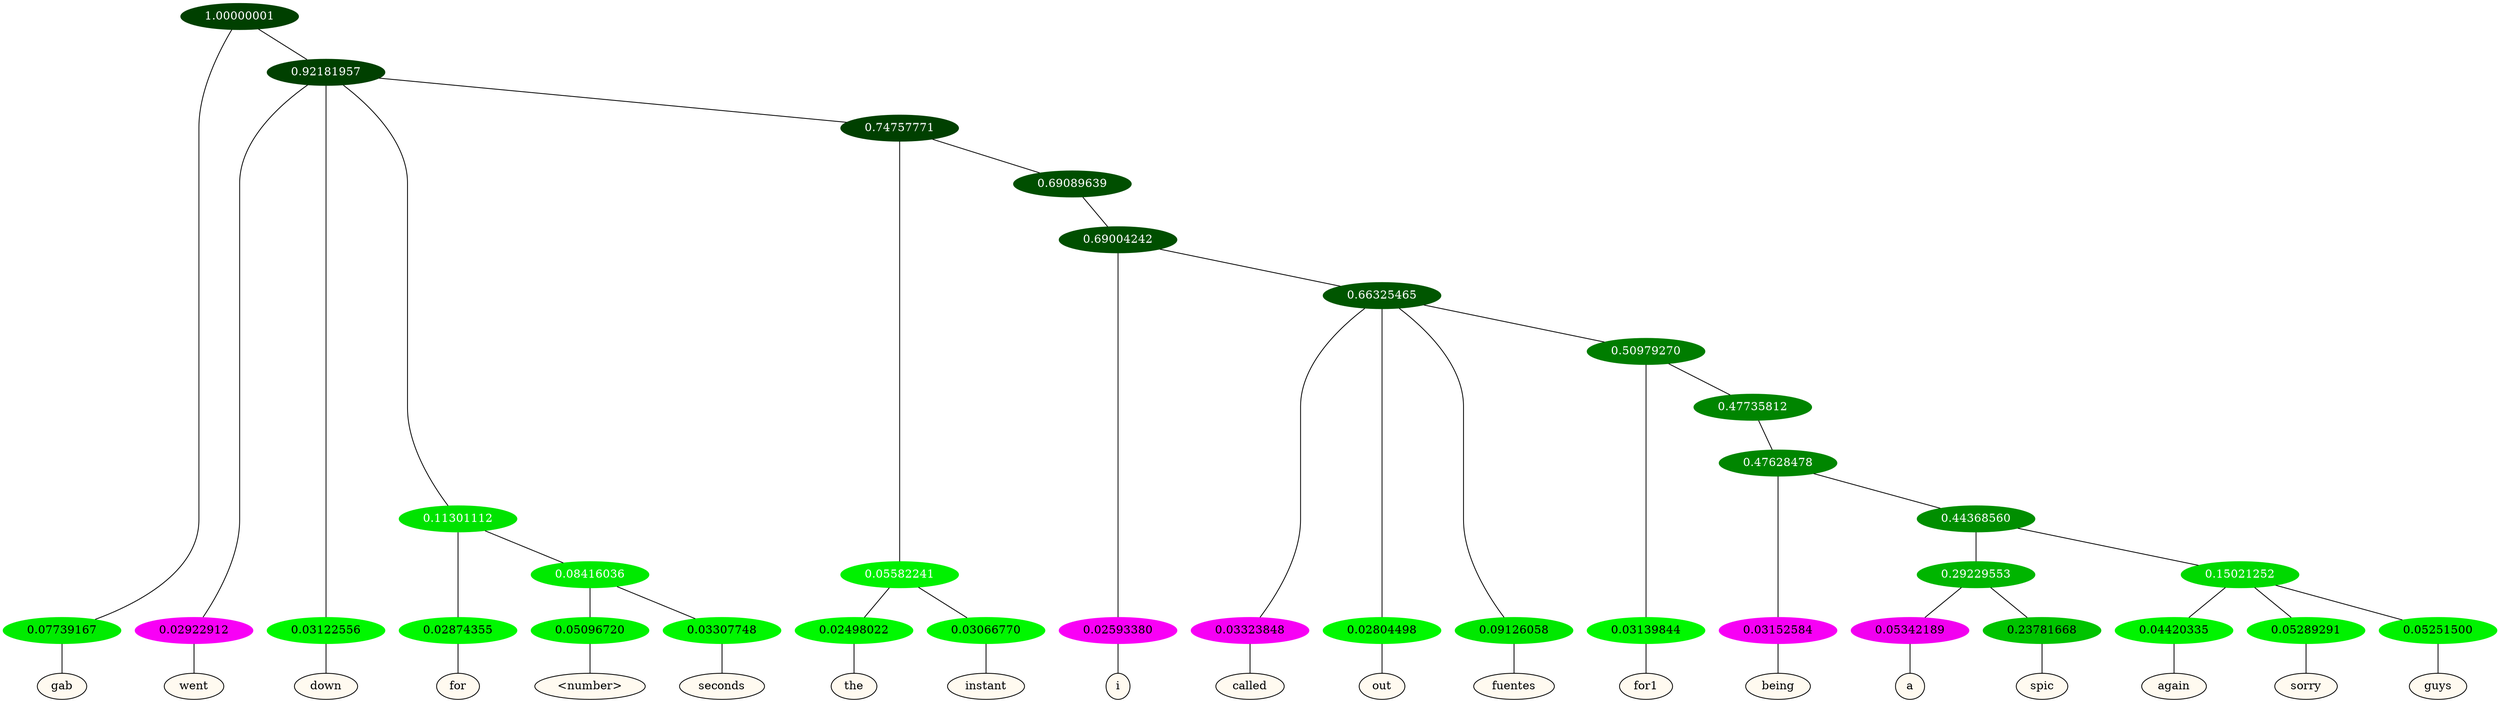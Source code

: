 graph {
	node [format=png height=0.15 nodesep=0.001 ordering=out overlap=prism overlap_scaling=0.01 ranksep=0.001 ratio=0.2 style=filled width=0.15]
	{
		rank=same
		a_w_1 [label=gab color=black fillcolor=floralwhite style="filled,solid"]
		a_w_3 [label=went color=black fillcolor=floralwhite style="filled,solid"]
		a_w_4 [label=down color=black fillcolor=floralwhite style="filled,solid"]
		a_w_7 [label=for color=black fillcolor=floralwhite style="filled,solid"]
		a_w_11 [label="\<number\>" color=black fillcolor=floralwhite style="filled,solid"]
		a_w_12 [label=seconds color=black fillcolor=floralwhite style="filled,solid"]
		a_w_13 [label=the color=black fillcolor=floralwhite style="filled,solid"]
		a_w_14 [label=instant color=black fillcolor=floralwhite style="filled,solid"]
		a_w_16 [label=i color=black fillcolor=floralwhite style="filled,solid"]
		a_w_18 [label=called color=black fillcolor=floralwhite style="filled,solid"]
		a_w_19 [label=out color=black fillcolor=floralwhite style="filled,solid"]
		a_w_20 [label=fuentes color=black fillcolor=floralwhite style="filled,solid"]
		a_w_22 [label=for1 color=black fillcolor=floralwhite style="filled,solid"]
		a_w_25 [label=being color=black fillcolor=floralwhite style="filled,solid"]
		a_w_29 [label=a color=black fillcolor=floralwhite style="filled,solid"]
		a_w_30 [label=spic color=black fillcolor=floralwhite style="filled,solid"]
		a_w_31 [label=again color=black fillcolor=floralwhite style="filled,solid"]
		a_w_32 [label=sorry color=black fillcolor=floralwhite style="filled,solid"]
		a_w_33 [label=guys color=black fillcolor=floralwhite style="filled,solid"]
	}
	a_n_1 -- a_w_1
	a_n_3 -- a_w_3
	a_n_4 -- a_w_4
	a_n_7 -- a_w_7
	a_n_11 -- a_w_11
	a_n_12 -- a_w_12
	a_n_13 -- a_w_13
	a_n_14 -- a_w_14
	a_n_16 -- a_w_16
	a_n_18 -- a_w_18
	a_n_19 -- a_w_19
	a_n_20 -- a_w_20
	a_n_22 -- a_w_22
	a_n_25 -- a_w_25
	a_n_29 -- a_w_29
	a_n_30 -- a_w_30
	a_n_31 -- a_w_31
	a_n_32 -- a_w_32
	a_n_33 -- a_w_33
	{
		rank=same
		a_n_1 [label=0.07739167 color="0.334 1.000 0.923" fontcolor=black]
		a_n_3 [label=0.02922912 color="0.835 1.000 0.971" fontcolor=black]
		a_n_4 [label=0.03122556 color="0.334 1.000 0.969" fontcolor=black]
		a_n_7 [label=0.02874355 color="0.334 1.000 0.971" fontcolor=black]
		a_n_11 [label=0.05096720 color="0.334 1.000 0.949" fontcolor=black]
		a_n_12 [label=0.03307748 color="0.334 1.000 0.967" fontcolor=black]
		a_n_13 [label=0.02498022 color="0.334 1.000 0.975" fontcolor=black]
		a_n_14 [label=0.03066770 color="0.334 1.000 0.969" fontcolor=black]
		a_n_16 [label=0.02593380 color="0.835 1.000 0.974" fontcolor=black]
		a_n_18 [label=0.03323848 color="0.835 1.000 0.967" fontcolor=black]
		a_n_19 [label=0.02804498 color="0.334 1.000 0.972" fontcolor=black]
		a_n_20 [label=0.09126058 color="0.334 1.000 0.909" fontcolor=black]
		a_n_22 [label=0.03139844 color="0.334 1.000 0.969" fontcolor=black]
		a_n_25 [label=0.03152584 color="0.835 1.000 0.968" fontcolor=black]
		a_n_29 [label=0.05342189 color="0.835 1.000 0.947" fontcolor=black]
		a_n_30 [label=0.23781668 color="0.334 1.000 0.762" fontcolor=black]
		a_n_31 [label=0.04420335 color="0.334 1.000 0.956" fontcolor=black]
		a_n_32 [label=0.05289291 color="0.334 1.000 0.947" fontcolor=black]
		a_n_33 [label=0.05251500 color="0.334 1.000 0.947" fontcolor=black]
	}
	a_n_0 [label=1.00000001 color="0.334 1.000 0.250" fontcolor=grey99]
	a_n_0 -- a_n_1
	a_n_2 [label=0.92181957 color="0.334 1.000 0.250" fontcolor=grey99]
	a_n_0 -- a_n_2
	a_n_2 -- a_n_3
	a_n_2 -- a_n_4
	a_n_5 [label=0.11301112 color="0.334 1.000 0.887" fontcolor=grey99]
	a_n_2 -- a_n_5
	a_n_6 [label=0.74757771 color="0.334 1.000 0.252" fontcolor=grey99]
	a_n_2 -- a_n_6
	a_n_5 -- a_n_7
	a_n_8 [label=0.08416036 color="0.334 1.000 0.916" fontcolor=grey99]
	a_n_5 -- a_n_8
	a_n_9 [label=0.05582241 color="0.334 1.000 0.944" fontcolor=grey99]
	a_n_6 -- a_n_9
	a_n_10 [label=0.69089639 color="0.334 1.000 0.309" fontcolor=grey99]
	a_n_6 -- a_n_10
	a_n_8 -- a_n_11
	a_n_8 -- a_n_12
	a_n_9 -- a_n_13
	a_n_9 -- a_n_14
	a_n_15 [label=0.69004242 color="0.334 1.000 0.310" fontcolor=grey99]
	a_n_10 -- a_n_15
	a_n_15 -- a_n_16
	a_n_17 [label=0.66325465 color="0.334 1.000 0.337" fontcolor=grey99]
	a_n_15 -- a_n_17
	a_n_17 -- a_n_18
	a_n_17 -- a_n_19
	a_n_17 -- a_n_20
	a_n_21 [label=0.50979270 color="0.334 1.000 0.490" fontcolor=grey99]
	a_n_17 -- a_n_21
	a_n_21 -- a_n_22
	a_n_23 [label=0.47735812 color="0.334 1.000 0.523" fontcolor=grey99]
	a_n_21 -- a_n_23
	a_n_24 [label=0.47628478 color="0.334 1.000 0.524" fontcolor=grey99]
	a_n_23 -- a_n_24
	a_n_24 -- a_n_25
	a_n_26 [label=0.44368560 color="0.334 1.000 0.556" fontcolor=grey99]
	a_n_24 -- a_n_26
	a_n_27 [label=0.29229553 color="0.334 1.000 0.708" fontcolor=grey99]
	a_n_26 -- a_n_27
	a_n_28 [label=0.15021252 color="0.334 1.000 0.850" fontcolor=grey99]
	a_n_26 -- a_n_28
	a_n_27 -- a_n_29
	a_n_27 -- a_n_30
	a_n_28 -- a_n_31
	a_n_28 -- a_n_32
	a_n_28 -- a_n_33
}
